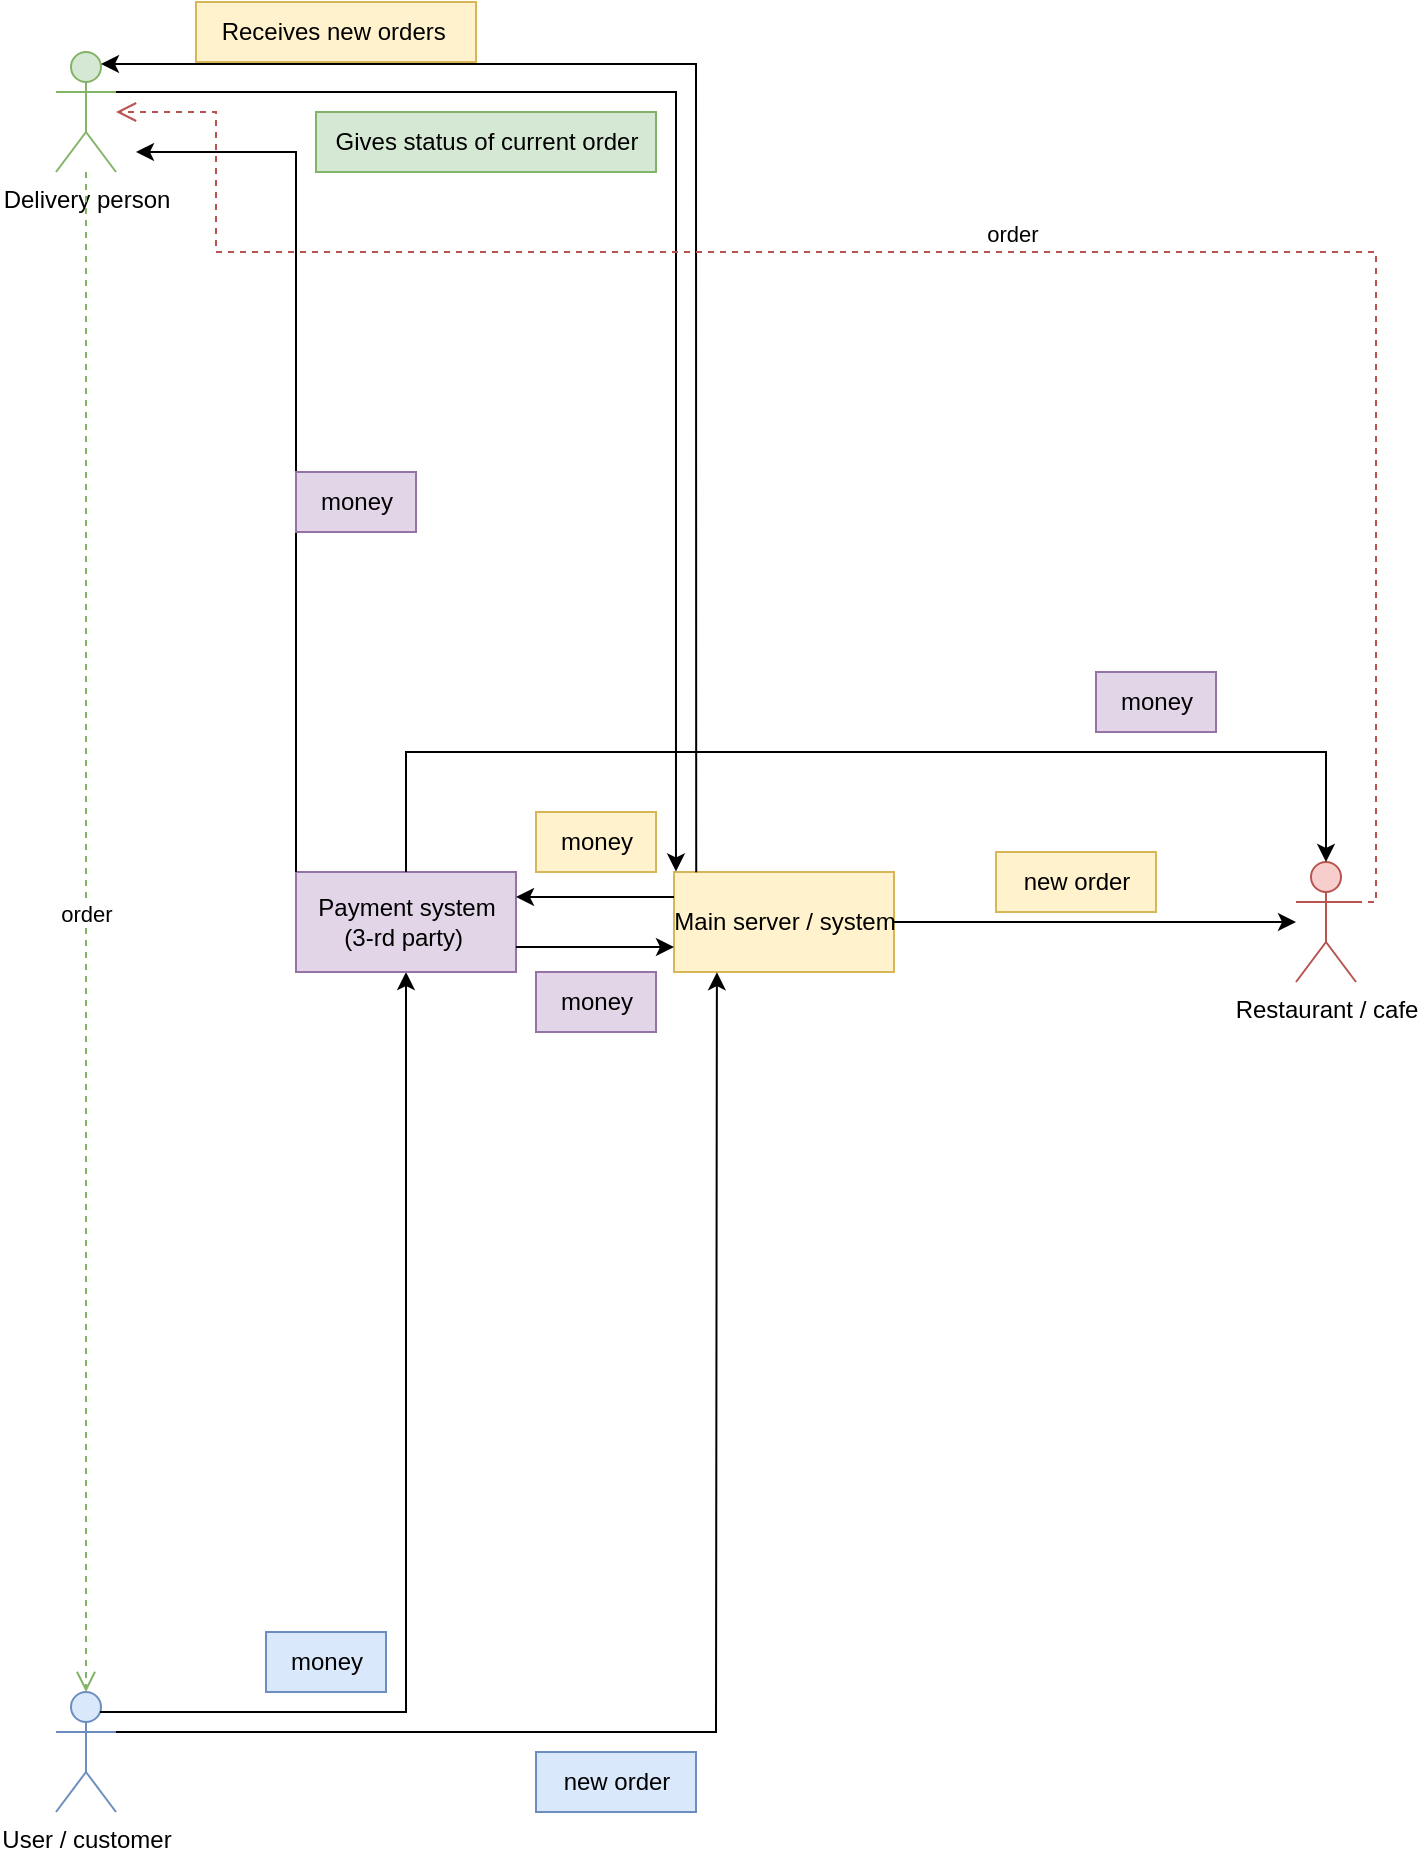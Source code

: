 <mxfile version="20.5.1" type="device"><diagram id="9pgWwluBCteegxhIgcZV" name="Страница 1"><mxGraphModel dx="1718" dy="962" grid="1" gridSize="10" guides="1" tooltips="1" connect="1" arrows="1" fold="1" page="1" pageScale="1" pageWidth="827" pageHeight="1169" math="0" shadow="0"><root><mxCell id="0"/><mxCell id="1" parent="0"/><mxCell id="lhkehTmAOrM0mfdr_SEo-1" value="Restaurant / cafe" style="shape=umlActor;verticalLabelPosition=bottom;verticalAlign=top;html=1;outlineConnect=0;fillColor=#f8cecc;strokeColor=#b85450;" vertex="1" parent="1"><mxGeometry x="670" y="455" width="30" height="60" as="geometry"/></mxCell><mxCell id="lhkehTmAOrM0mfdr_SEo-2" value="Main server / system" style="html=1;fillColor=#fff2cc;strokeColor=#d6b656;" vertex="1" parent="1"><mxGeometry x="359" y="460" width="110" height="50" as="geometry"/></mxCell><mxCell id="lhkehTmAOrM0mfdr_SEo-3" value="Delivery person" style="shape=umlActor;verticalLabelPosition=bottom;verticalAlign=top;html=1;outlineConnect=0;fillColor=#d5e8d4;strokeColor=#82b366;" vertex="1" parent="1"><mxGeometry x="50" y="50" width="30" height="60" as="geometry"/></mxCell><mxCell id="lhkehTmAOrM0mfdr_SEo-4" value="" style="endArrow=classic;html=1;rounded=0;exitX=1;exitY=0.333;exitDx=0;exitDy=0;exitPerimeter=0;entryX=0.009;entryY=-0.005;entryDx=0;entryDy=0;entryPerimeter=0;" edge="1" parent="1" source="lhkehTmAOrM0mfdr_SEo-3" target="lhkehTmAOrM0mfdr_SEo-2"><mxGeometry width="50" height="50" relative="1" as="geometry"><mxPoint x="130" y="290" as="sourcePoint"/><mxPoint x="180" y="240" as="targetPoint"/><Array as="points"><mxPoint x="360" y="70"/></Array></mxGeometry></mxCell><mxCell id="lhkehTmAOrM0mfdr_SEo-5" value="Gives status of current order" style="text;html=1;align=center;verticalAlign=middle;resizable=0;points=[];autosize=1;strokeColor=#82b366;fillColor=#d5e8d4;" vertex="1" parent="1"><mxGeometry x="180" y="80" width="170" height="30" as="geometry"/></mxCell><mxCell id="lhkehTmAOrM0mfdr_SEo-6" value="" style="endArrow=classic;html=1;rounded=0;exitX=0.101;exitY=0.002;exitDx=0;exitDy=0;exitPerimeter=0;entryX=0.75;entryY=0.1;entryDx=0;entryDy=0;entryPerimeter=0;" edge="1" parent="1" source="lhkehTmAOrM0mfdr_SEo-2" target="lhkehTmAOrM0mfdr_SEo-3"><mxGeometry width="50" height="50" relative="1" as="geometry"><mxPoint x="420" y="330" as="sourcePoint"/><mxPoint x="370" y="40" as="targetPoint"/><Array as="points"><mxPoint x="370" y="56"/></Array></mxGeometry></mxCell><mxCell id="lhkehTmAOrM0mfdr_SEo-7" value="Receives new orders&amp;nbsp;" style="text;html=1;align=center;verticalAlign=middle;resizable=0;points=[];autosize=1;strokeColor=#d6b656;fillColor=#fff2cc;" vertex="1" parent="1"><mxGeometry x="120" y="25" width="140" height="30" as="geometry"/></mxCell><mxCell id="lhkehTmAOrM0mfdr_SEo-8" value="User / customer" style="shape=umlActor;verticalLabelPosition=bottom;verticalAlign=top;html=1;outlineConnect=0;fillColor=#dae8fc;strokeColor=#6c8ebf;" vertex="1" parent="1"><mxGeometry x="50" y="870" width="30" height="60" as="geometry"/></mxCell><mxCell id="lhkehTmAOrM0mfdr_SEo-9" value="" style="endArrow=classic;html=1;rounded=0;entryX=0.195;entryY=1.002;entryDx=0;entryDy=0;entryPerimeter=0;" edge="1" parent="1" target="lhkehTmAOrM0mfdr_SEo-2"><mxGeometry width="50" height="50" relative="1" as="geometry"><mxPoint x="80" y="890" as="sourcePoint"/><mxPoint x="390" y="770" as="targetPoint"/><Array as="points"><mxPoint x="380" y="890"/></Array></mxGeometry></mxCell><mxCell id="lhkehTmAOrM0mfdr_SEo-10" value="new order" style="text;html=1;align=center;verticalAlign=middle;resizable=0;points=[];autosize=1;strokeColor=#6c8ebf;fillColor=#dae8fc;" vertex="1" parent="1"><mxGeometry x="290" y="900" width="80" height="30" as="geometry"/></mxCell><mxCell id="lhkehTmAOrM0mfdr_SEo-11" value="" style="endArrow=classic;html=1;rounded=0;entryX=0.5;entryY=1;entryDx=0;entryDy=0;" edge="1" parent="1" target="lhkehTmAOrM0mfdr_SEo-13"><mxGeometry width="50" height="50" relative="1" as="geometry"><mxPoint x="72" y="880" as="sourcePoint"/><mxPoint x="370" y="710" as="targetPoint"/><Array as="points"><mxPoint x="225" y="880"/></Array></mxGeometry></mxCell><mxCell id="lhkehTmAOrM0mfdr_SEo-12" value="money" style="text;html=1;align=center;verticalAlign=middle;resizable=0;points=[];autosize=1;strokeColor=#6c8ebf;fillColor=#dae8fc;" vertex="1" parent="1"><mxGeometry x="155" y="840" width="60" height="30" as="geometry"/></mxCell><mxCell id="lhkehTmAOrM0mfdr_SEo-13" value="Payment system &lt;br&gt;(3-rd party)&amp;nbsp;" style="html=1;fillColor=#e1d5e7;strokeColor=#9673a6;" vertex="1" parent="1"><mxGeometry x="170" y="460" width="110" height="50" as="geometry"/></mxCell><mxCell id="lhkehTmAOrM0mfdr_SEo-14" value="" style="endArrow=classic;html=1;rounded=0;exitX=1;exitY=0.75;exitDx=0;exitDy=0;entryX=0;entryY=0.75;entryDx=0;entryDy=0;" edge="1" parent="1" source="lhkehTmAOrM0mfdr_SEo-13" target="lhkehTmAOrM0mfdr_SEo-2"><mxGeometry width="50" height="50" relative="1" as="geometry"><mxPoint x="295" y="535" as="sourcePoint"/><mxPoint x="365" y="520" as="targetPoint"/></mxGeometry></mxCell><mxCell id="lhkehTmAOrM0mfdr_SEo-15" value="money" style="text;html=1;align=center;verticalAlign=middle;resizable=0;points=[];autosize=1;strokeColor=#9673a6;fillColor=#e1d5e7;" vertex="1" parent="1"><mxGeometry x="290" y="510" width="60" height="30" as="geometry"/></mxCell><mxCell id="lhkehTmAOrM0mfdr_SEo-17" value="" style="endArrow=classic;html=1;rounded=0;exitX=0;exitY=0.25;exitDx=0;exitDy=0;entryX=1;entryY=0.25;entryDx=0;entryDy=0;" edge="1" parent="1" source="lhkehTmAOrM0mfdr_SEo-2" target="lhkehTmAOrM0mfdr_SEo-13"><mxGeometry width="50" height="50" relative="1" as="geometry"><mxPoint x="271" y="440" as="sourcePoint"/><mxPoint x="350" y="440" as="targetPoint"/></mxGeometry></mxCell><mxCell id="lhkehTmAOrM0mfdr_SEo-18" value="money" style="text;html=1;align=center;verticalAlign=middle;resizable=0;points=[];autosize=1;strokeColor=#d6b656;fillColor=#fff2cc;" vertex="1" parent="1"><mxGeometry x="290" y="430" width="60" height="30" as="geometry"/></mxCell><mxCell id="lhkehTmAOrM0mfdr_SEo-19" value="order" style="html=1;verticalAlign=bottom;endArrow=open;dashed=1;endSize=8;rounded=0;entryX=0.5;entryY=0;entryDx=0;entryDy=0;entryPerimeter=0;fillColor=#d5e8d4;strokeColor=#82b366;" edge="1" parent="1" source="lhkehTmAOrM0mfdr_SEo-3" target="lhkehTmAOrM0mfdr_SEo-8"><mxGeometry relative="1" as="geometry"><mxPoint x="170" y="260" as="sourcePoint"/><mxPoint x="70" y="410" as="targetPoint"/></mxGeometry></mxCell><mxCell id="lhkehTmAOrM0mfdr_SEo-21" value="" style="endArrow=classic;html=1;rounded=0;exitX=1;exitY=0.5;exitDx=0;exitDy=0;" edge="1" parent="1" source="lhkehTmAOrM0mfdr_SEo-2" target="lhkehTmAOrM0mfdr_SEo-1"><mxGeometry width="50" height="50" relative="1" as="geometry"><mxPoint x="510" y="580" as="sourcePoint"/><mxPoint x="560" y="530" as="targetPoint"/></mxGeometry></mxCell><mxCell id="lhkehTmAOrM0mfdr_SEo-22" value="new order" style="text;html=1;align=center;verticalAlign=middle;resizable=0;points=[];autosize=1;strokeColor=#d6b656;fillColor=#fff2cc;" vertex="1" parent="1"><mxGeometry x="520" y="450" width="80" height="30" as="geometry"/></mxCell><mxCell id="lhkehTmAOrM0mfdr_SEo-23" value="" style="endArrow=classic;html=1;rounded=0;exitX=0.5;exitY=0;exitDx=0;exitDy=0;entryX=0.5;entryY=0;entryDx=0;entryDy=0;entryPerimeter=0;" edge="1" parent="1" source="lhkehTmAOrM0mfdr_SEo-13" target="lhkehTmAOrM0mfdr_SEo-1"><mxGeometry width="50" height="50" relative="1" as="geometry"><mxPoint x="240" y="400" as="sourcePoint"/><mxPoint x="680" y="400" as="targetPoint"/><Array as="points"><mxPoint x="225" y="400"/><mxPoint x="685" y="400"/></Array></mxGeometry></mxCell><mxCell id="lhkehTmAOrM0mfdr_SEo-24" value="money" style="text;html=1;align=center;verticalAlign=middle;resizable=0;points=[];autosize=1;strokeColor=#9673a6;fillColor=#e1d5e7;" vertex="1" parent="1"><mxGeometry x="570" y="360" width="60" height="30" as="geometry"/></mxCell><mxCell id="lhkehTmAOrM0mfdr_SEo-25" value="order" style="html=1;verticalAlign=bottom;endArrow=open;dashed=1;endSize=8;rounded=0;exitX=1;exitY=0.333;exitDx=0;exitDy=0;exitPerimeter=0;fillColor=#f8cecc;strokeColor=#b85450;" edge="1" parent="1" source="lhkehTmAOrM0mfdr_SEo-1" target="lhkehTmAOrM0mfdr_SEo-3"><mxGeometry relative="1" as="geometry"><mxPoint x="820" y="370" as="sourcePoint"/><mxPoint x="130" y="80" as="targetPoint"/><Array as="points"><mxPoint x="710" y="475"/><mxPoint x="710" y="150"/><mxPoint x="130" y="150"/><mxPoint x="130" y="80"/></Array></mxGeometry></mxCell><mxCell id="lhkehTmAOrM0mfdr_SEo-26" value="" style="endArrow=classic;html=1;rounded=0;exitX=0;exitY=0;exitDx=0;exitDy=0;" edge="1" parent="1" source="lhkehTmAOrM0mfdr_SEo-13"><mxGeometry width="50" height="50" relative="1" as="geometry"><mxPoint x="120" y="360" as="sourcePoint"/><mxPoint x="90" y="100" as="targetPoint"/><Array as="points"><mxPoint x="170" y="100"/></Array></mxGeometry></mxCell><mxCell id="lhkehTmAOrM0mfdr_SEo-27" value="money" style="text;html=1;align=center;verticalAlign=middle;resizable=0;points=[];autosize=1;strokeColor=#9673a6;fillColor=#e1d5e7;" vertex="1" parent="1"><mxGeometry x="170" y="260" width="60" height="30" as="geometry"/></mxCell></root></mxGraphModel></diagram></mxfile>